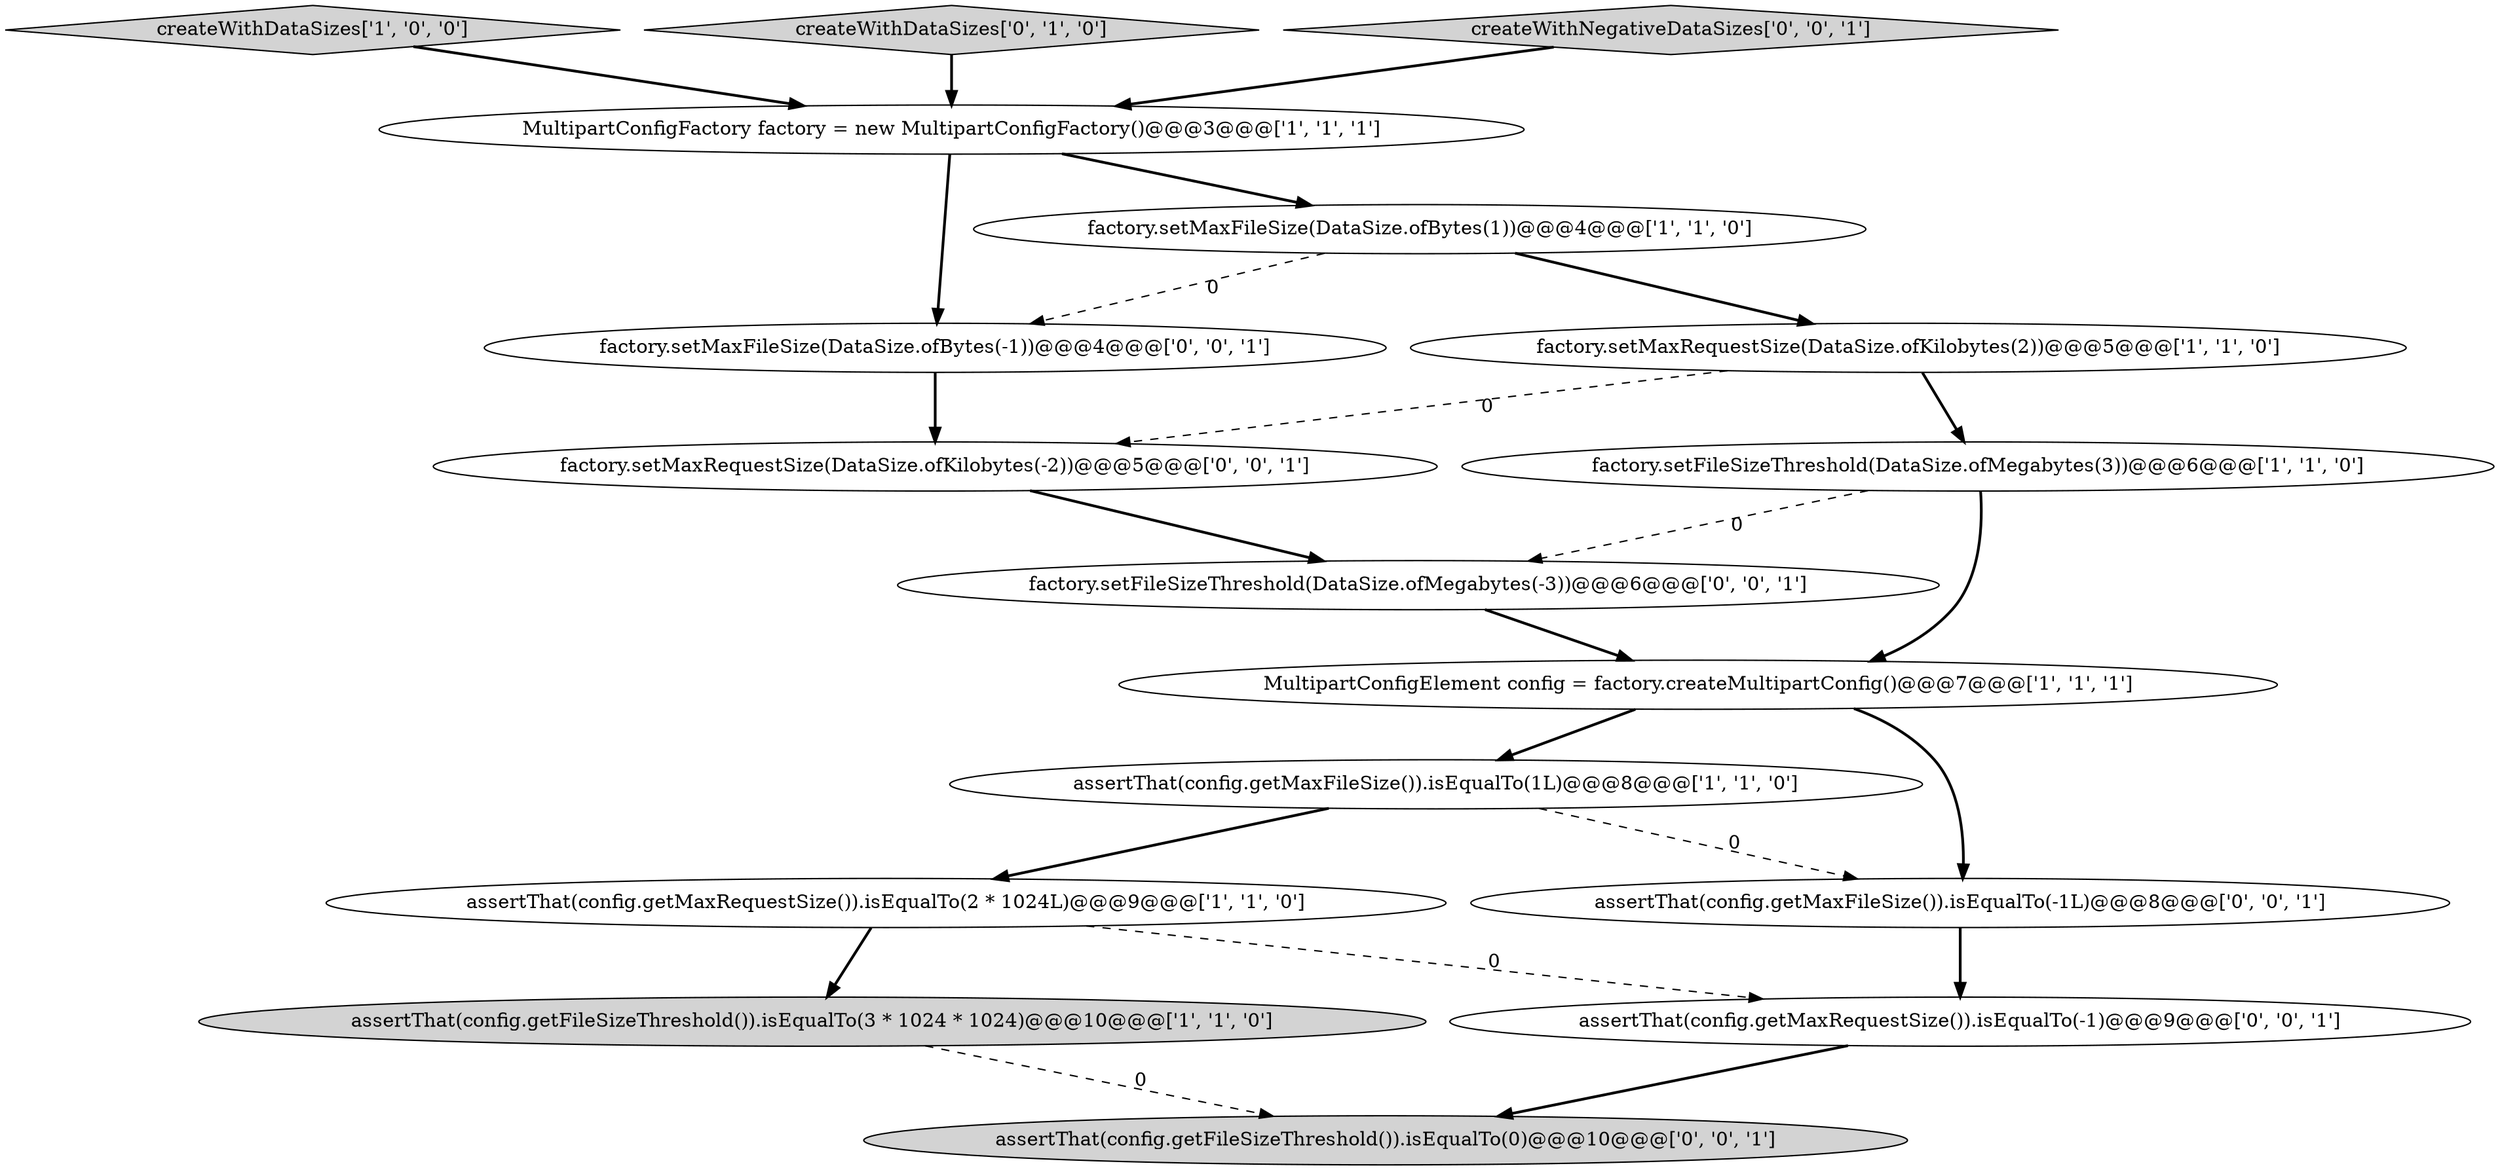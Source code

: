 digraph {
1 [style = filled, label = "createWithDataSizes['1', '0', '0']", fillcolor = lightgray, shape = diamond image = "AAA0AAABBB1BBB"];
10 [style = filled, label = "assertThat(config.getFileSizeThreshold()).isEqualTo(0)@@@10@@@['0', '0', '1']", fillcolor = lightgray, shape = ellipse image = "AAA0AAABBB3BBB"];
7 [style = filled, label = "assertThat(config.getFileSizeThreshold()).isEqualTo(3 * 1024 * 1024)@@@10@@@['1', '1', '0']", fillcolor = lightgray, shape = ellipse image = "AAA0AAABBB1BBB"];
11 [style = filled, label = "factory.setMaxFileSize(DataSize.ofBytes(-1))@@@4@@@['0', '0', '1']", fillcolor = white, shape = ellipse image = "AAA0AAABBB3BBB"];
16 [style = filled, label = "factory.setFileSizeThreshold(DataSize.ofMegabytes(-3))@@@6@@@['0', '0', '1']", fillcolor = white, shape = ellipse image = "AAA0AAABBB3BBB"];
3 [style = filled, label = "MultipartConfigFactory factory = new MultipartConfigFactory()@@@3@@@['1', '1', '1']", fillcolor = white, shape = ellipse image = "AAA0AAABBB1BBB"];
9 [style = filled, label = "createWithDataSizes['0', '1', '0']", fillcolor = lightgray, shape = diamond image = "AAA0AAABBB2BBB"];
15 [style = filled, label = "assertThat(config.getMaxRequestSize()).isEqualTo(-1)@@@9@@@['0', '0', '1']", fillcolor = white, shape = ellipse image = "AAA0AAABBB3BBB"];
5 [style = filled, label = "factory.setMaxRequestSize(DataSize.ofKilobytes(2))@@@5@@@['1', '1', '0']", fillcolor = white, shape = ellipse image = "AAA0AAABBB1BBB"];
12 [style = filled, label = "factory.setMaxRequestSize(DataSize.ofKilobytes(-2))@@@5@@@['0', '0', '1']", fillcolor = white, shape = ellipse image = "AAA0AAABBB3BBB"];
2 [style = filled, label = "assertThat(config.getMaxFileSize()).isEqualTo(1L)@@@8@@@['1', '1', '0']", fillcolor = white, shape = ellipse image = "AAA0AAABBB1BBB"];
14 [style = filled, label = "createWithNegativeDataSizes['0', '0', '1']", fillcolor = lightgray, shape = diamond image = "AAA0AAABBB3BBB"];
13 [style = filled, label = "assertThat(config.getMaxFileSize()).isEqualTo(-1L)@@@8@@@['0', '0', '1']", fillcolor = white, shape = ellipse image = "AAA0AAABBB3BBB"];
8 [style = filled, label = "assertThat(config.getMaxRequestSize()).isEqualTo(2 * 1024L)@@@9@@@['1', '1', '0']", fillcolor = white, shape = ellipse image = "AAA0AAABBB1BBB"];
6 [style = filled, label = "factory.setFileSizeThreshold(DataSize.ofMegabytes(3))@@@6@@@['1', '1', '0']", fillcolor = white, shape = ellipse image = "AAA0AAABBB1BBB"];
0 [style = filled, label = "factory.setMaxFileSize(DataSize.ofBytes(1))@@@4@@@['1', '1', '0']", fillcolor = white, shape = ellipse image = "AAA0AAABBB1BBB"];
4 [style = filled, label = "MultipartConfigElement config = factory.createMultipartConfig()@@@7@@@['1', '1', '1']", fillcolor = white, shape = ellipse image = "AAA0AAABBB1BBB"];
14->3 [style = bold, label=""];
15->10 [style = bold, label=""];
5->12 [style = dashed, label="0"];
8->15 [style = dashed, label="0"];
4->13 [style = bold, label=""];
1->3 [style = bold, label=""];
3->11 [style = bold, label=""];
11->12 [style = bold, label=""];
0->11 [style = dashed, label="0"];
12->16 [style = bold, label=""];
4->2 [style = bold, label=""];
3->0 [style = bold, label=""];
8->7 [style = bold, label=""];
6->4 [style = bold, label=""];
6->16 [style = dashed, label="0"];
5->6 [style = bold, label=""];
2->13 [style = dashed, label="0"];
9->3 [style = bold, label=""];
7->10 [style = dashed, label="0"];
13->15 [style = bold, label=""];
16->4 [style = bold, label=""];
2->8 [style = bold, label=""];
0->5 [style = bold, label=""];
}
